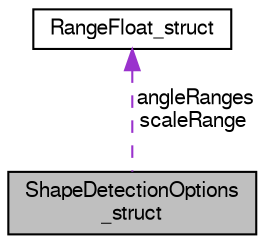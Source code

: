 digraph "ShapeDetectionOptions_struct"
{
  bgcolor="transparent";
  edge [fontname="FreeSans",fontsize="10",labelfontname="FreeSans",labelfontsize="10"];
  node [fontname="FreeSans",fontsize="10",shape=record];
  Node1 [label="ShapeDetectionOptions\l_struct",height=0.2,width=0.4,color="black", fillcolor="grey75", style="filled" fontcolor="black"];
  Node2 -> Node1 [dir="back",color="darkorchid3",fontsize="10",style="dashed",label=" angleRanges\nscaleRange" ,fontname="FreeSans"];
  Node2 [label="RangeFloat_struct",height=0.2,width=0.4,color="black",URL="$struct_range_float__struct.html"];
}
